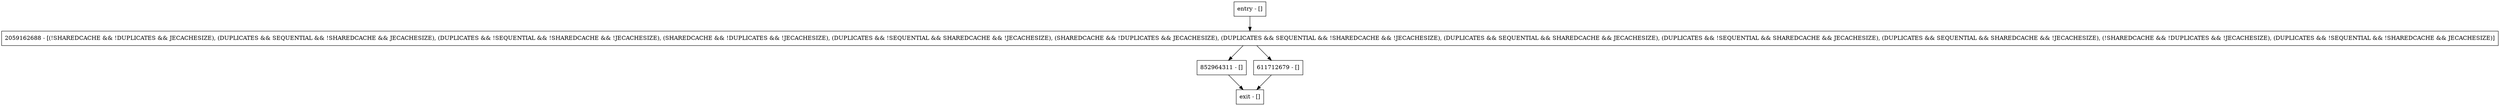 digraph preLogCommitCheck {
node [shape=record];
entry [label="entry - []"];
exit [label="exit - []"];
852964311 [label="852964311 - []"];
2059162688 [label="2059162688 - [(!SHAREDCACHE && !DUPLICATES && JECACHESIZE), (DUPLICATES && SEQUENTIAL && !SHAREDCACHE && JECACHESIZE), (DUPLICATES && !SEQUENTIAL && !SHAREDCACHE && !JECACHESIZE), (SHAREDCACHE && !DUPLICATES && !JECACHESIZE), (DUPLICATES && !SEQUENTIAL && SHAREDCACHE && !JECACHESIZE), (SHAREDCACHE && !DUPLICATES && JECACHESIZE), (DUPLICATES && SEQUENTIAL && !SHAREDCACHE && !JECACHESIZE), (DUPLICATES && SEQUENTIAL && SHAREDCACHE && JECACHESIZE), (DUPLICATES && !SEQUENTIAL && SHAREDCACHE && JECACHESIZE), (DUPLICATES && SEQUENTIAL && SHAREDCACHE && !JECACHESIZE), (!SHAREDCACHE && !DUPLICATES && !JECACHESIZE), (DUPLICATES && !SEQUENTIAL && !SHAREDCACHE && JECACHESIZE)]"];
611712679 [label="611712679 - []"];
entry;
exit;
entry -> 2059162688;
852964311 -> exit;
2059162688 -> 852964311;
2059162688 -> 611712679;
611712679 -> exit;
}
